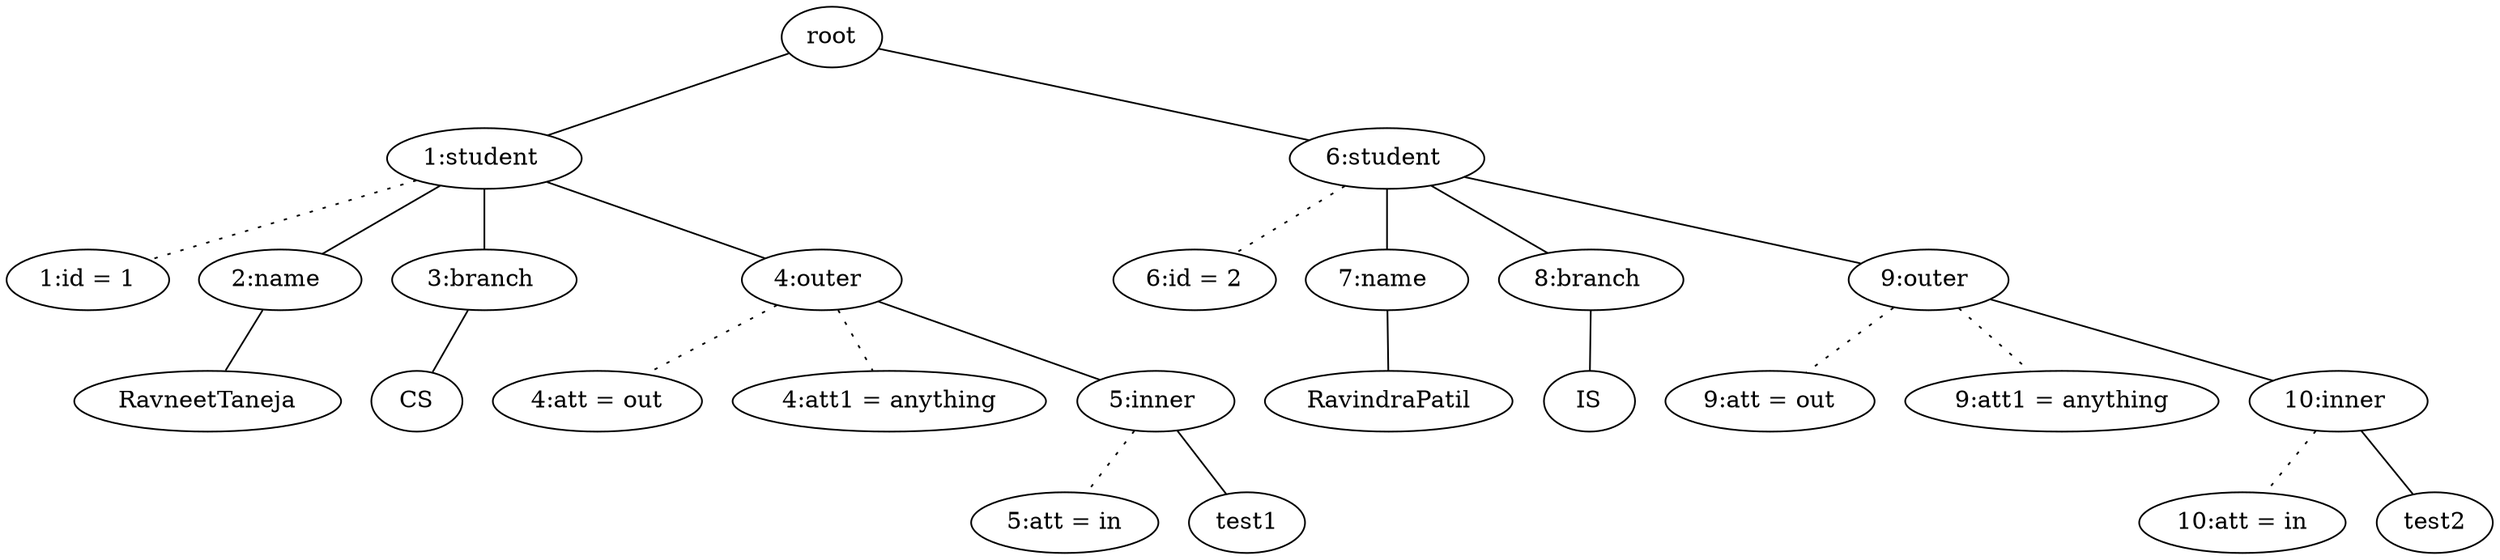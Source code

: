 graph taxonomic_graph{
 "1:student "--"1:id = 1" [style=dotted] 
"root"--"1:student "
"1:student "--"2:name "
"2:name "-- "RavneetTaneja"
"1:student "--"3:branch "
"3:branch "-- "CS"
"4:outer "--"4:att = out" [style=dotted] 
"4:outer "--"4:att1 = anything" [style=dotted] 
"1:student "--"4:outer "
"5:inner "--"5:att = in" [style=dotted] 
"4:outer "--"5:inner "
"5:inner "-- "test1"
"6:student "--"6:id = 2" [style=dotted] 
"root"--"6:student "
"6:student "--"7:name "
"7:name "-- "RavindraPatil"
"6:student "--"8:branch "
"8:branch "-- "IS"
"9:outer "--"9:att = out" [style=dotted] 
"9:outer "--"9:att1 = anything" [style=dotted] 
"6:student "--"9:outer "
"10:inner "--"10:att = in" [style=dotted] 
"9:outer "--"10:inner "
"10:inner "-- "test2"
}